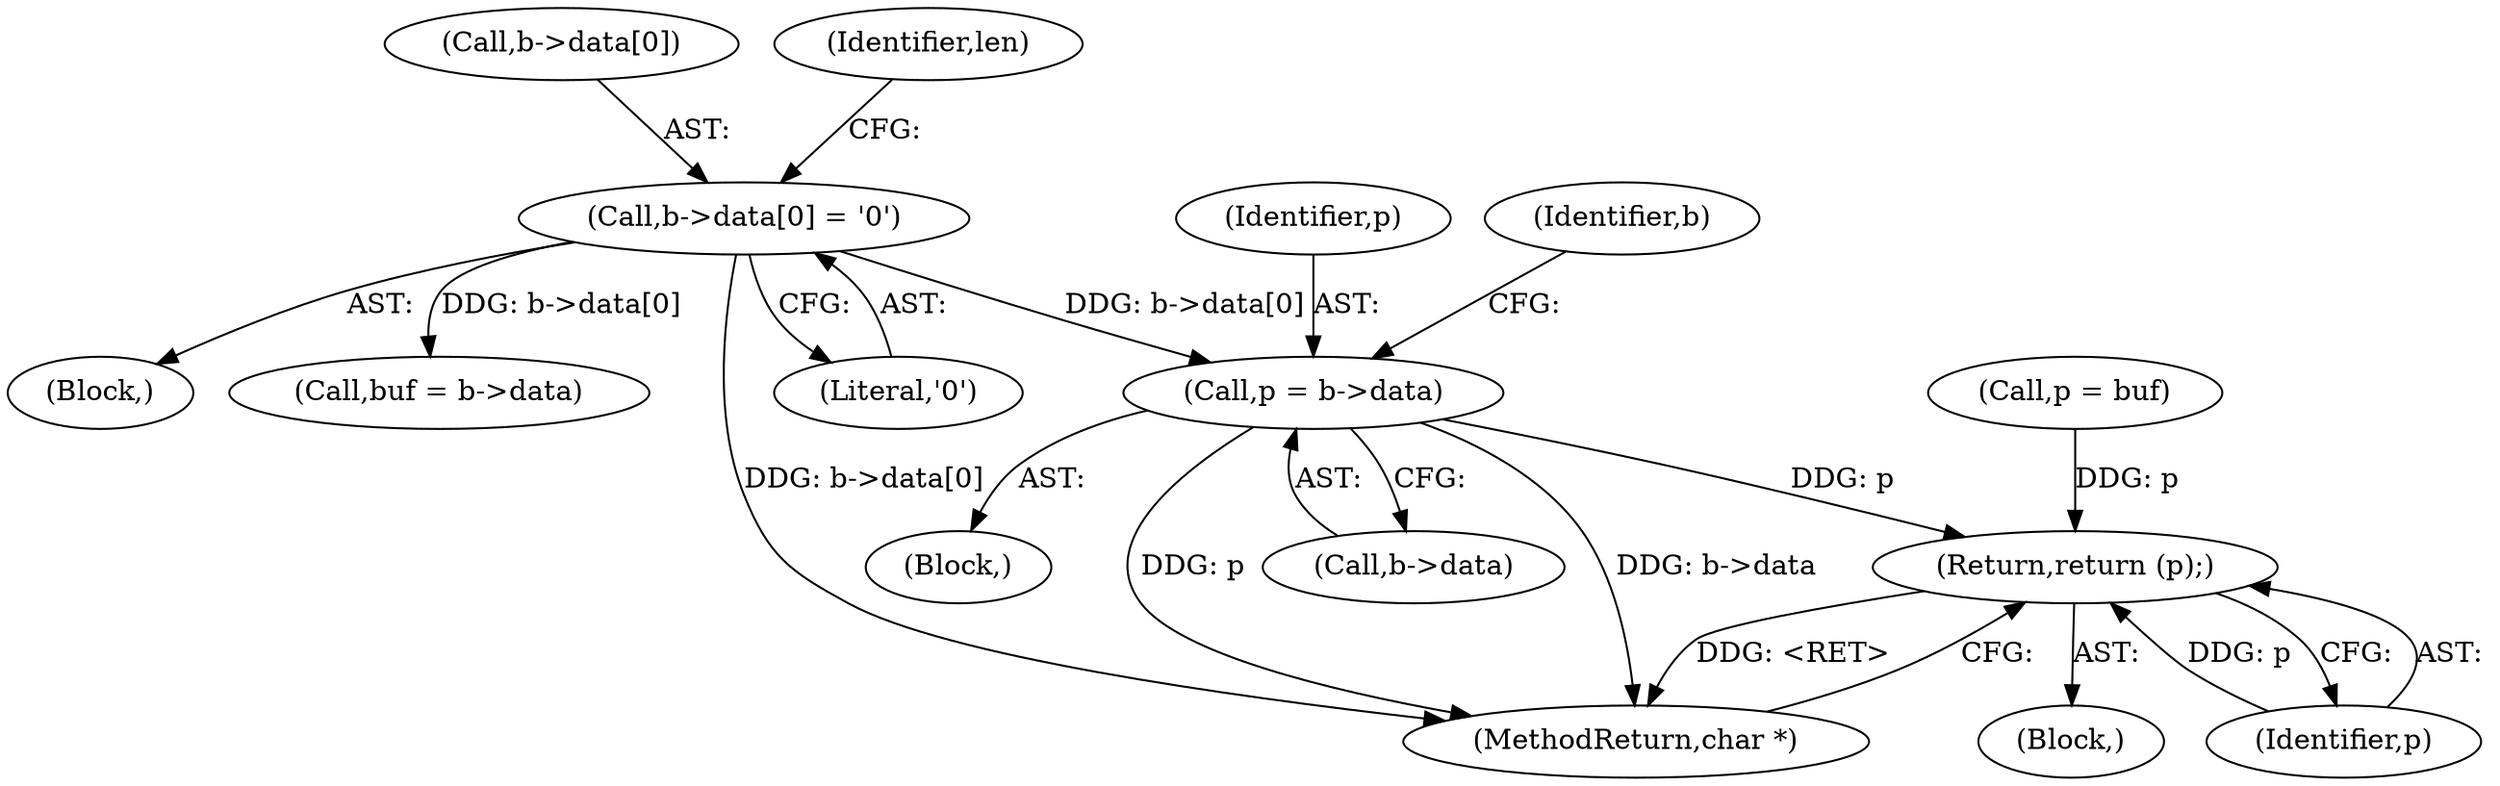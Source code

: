 digraph "0_openssl_2919516136a4227d9e6d8f2fe66ef976aaf8c561@pointer" {
"1000637" [label="(Call,p = b->data)"];
"1000148" [label="(Call,b->data[0] = '\0')"];
"1000656" [label="(Return,return (p);)"];
"1000148" [label="(Call,b->data[0] = '\0')"];
"1000154" [label="(Literal,'\0')"];
"1000656" [label="(Return,return (p);)"];
"1000149" [label="(Call,b->data[0])"];
"1000637" [label="(Call,p = b->data)"];
"1000639" [label="(Call,b->data)"];
"1000638" [label="(Identifier,p)"];
"1000105" [label="(Block,)"];
"1000657" [label="(Identifier,p)"];
"1000636" [label="(Block,)"];
"1000134" [label="(Block,)"];
"1000156" [label="(Identifier,len)"];
"1000643" [label="(Identifier,b)"];
"1000645" [label="(Call,p = buf)"];
"1000174" [label="(Call,buf = b->data)"];
"1000667" [label="(MethodReturn,char *)"];
"1000637" -> "1000636"  [label="AST: "];
"1000637" -> "1000639"  [label="CFG: "];
"1000638" -> "1000637"  [label="AST: "];
"1000639" -> "1000637"  [label="AST: "];
"1000643" -> "1000637"  [label="CFG: "];
"1000637" -> "1000667"  [label="DDG: p"];
"1000637" -> "1000667"  [label="DDG: b->data"];
"1000148" -> "1000637"  [label="DDG: b->data[0]"];
"1000637" -> "1000656"  [label="DDG: p"];
"1000148" -> "1000134"  [label="AST: "];
"1000148" -> "1000154"  [label="CFG: "];
"1000149" -> "1000148"  [label="AST: "];
"1000154" -> "1000148"  [label="AST: "];
"1000156" -> "1000148"  [label="CFG: "];
"1000148" -> "1000667"  [label="DDG: b->data[0]"];
"1000148" -> "1000174"  [label="DDG: b->data[0]"];
"1000656" -> "1000105"  [label="AST: "];
"1000656" -> "1000657"  [label="CFG: "];
"1000657" -> "1000656"  [label="AST: "];
"1000667" -> "1000656"  [label="CFG: "];
"1000656" -> "1000667"  [label="DDG: <RET>"];
"1000657" -> "1000656"  [label="DDG: p"];
"1000645" -> "1000656"  [label="DDG: p"];
}
